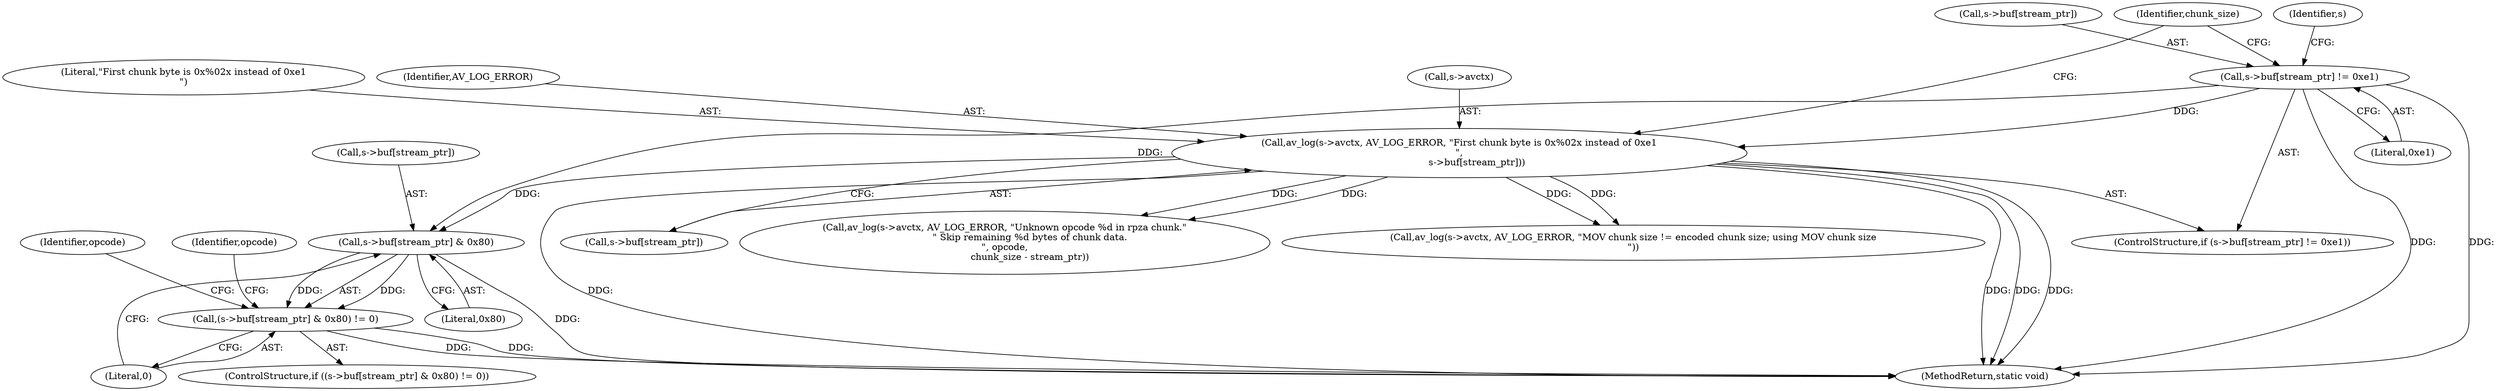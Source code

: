 digraph "0_FFmpeg_3819db745da2ac7fb3faacb116788c32f4753f34@pointer" {
"1000305" [label="(Call,s->buf[stream_ptr] & 0x80)"];
"1000191" [label="(Call,s->buf[stream_ptr] != 0xe1)"];
"1000198" [label="(Call,av_log(s->avctx, AV_LOG_ERROR, \"First chunk byte is 0x%02x instead of 0xe1\n\",\n            s->buf[stream_ptr]))"];
"1000304" [label="(Call,(s->buf[stream_ptr] & 0x80) != 0)"];
"1000312" [label="(Literal,0)"];
"1000204" [label="(Call,s->buf[stream_ptr])"];
"1000199" [label="(Call,s->avctx)"];
"1000315" [label="(Identifier,opcode)"];
"1000303" [label="(ControlStructure,if ((s->buf[stream_ptr] & 0x80) != 0))"];
"1000197" [label="(Literal,0xe1)"];
"1000311" [label="(Literal,0x80)"];
"1000191" [label="(Call,s->buf[stream_ptr] != 0xe1)"];
"1000304" [label="(Call,(s->buf[stream_ptr] & 0x80) != 0)"];
"1000190" [label="(ControlStructure,if (s->buf[stream_ptr] != 0xe1))"];
"1000322" [label="(Identifier,opcode)"];
"1000306" [label="(Call,s->buf[stream_ptr])"];
"1000200" [label="(Identifier,s)"];
"1000198" [label="(Call,av_log(s->avctx, AV_LOG_ERROR, \"First chunk byte is 0x%02x instead of 0xe1\n\",\n            s->buf[stream_ptr]))"];
"1000192" [label="(Call,s->buf[stream_ptr])"];
"1000698" [label="(Call,av_log(s->avctx, AV_LOG_ERROR, \"Unknown opcode %d in rpza chunk.\"\n                 \" Skip remaining %d bytes of chunk data.\n\", opcode,\n                 chunk_size - stream_ptr))"];
"1000210" [label="(Identifier,chunk_size)"];
"1000203" [label="(Literal,\"First chunk byte is 0x%02x instead of 0xe1\n\")"];
"1000202" [label="(Identifier,AV_LOG_ERROR)"];
"1000709" [label="(MethodReturn,static void)"];
"1000229" [label="(Call,av_log(s->avctx, AV_LOG_ERROR, \"MOV chunk size != encoded chunk size; using MOV chunk size\n\"))"];
"1000305" [label="(Call,s->buf[stream_ptr] & 0x80)"];
"1000305" -> "1000304"  [label="AST: "];
"1000305" -> "1000311"  [label="CFG: "];
"1000306" -> "1000305"  [label="AST: "];
"1000311" -> "1000305"  [label="AST: "];
"1000312" -> "1000305"  [label="CFG: "];
"1000305" -> "1000709"  [label="DDG: "];
"1000305" -> "1000304"  [label="DDG: "];
"1000305" -> "1000304"  [label="DDG: "];
"1000191" -> "1000305"  [label="DDG: "];
"1000198" -> "1000305"  [label="DDG: "];
"1000191" -> "1000190"  [label="AST: "];
"1000191" -> "1000197"  [label="CFG: "];
"1000192" -> "1000191"  [label="AST: "];
"1000197" -> "1000191"  [label="AST: "];
"1000200" -> "1000191"  [label="CFG: "];
"1000210" -> "1000191"  [label="CFG: "];
"1000191" -> "1000709"  [label="DDG: "];
"1000191" -> "1000709"  [label="DDG: "];
"1000191" -> "1000198"  [label="DDG: "];
"1000198" -> "1000190"  [label="AST: "];
"1000198" -> "1000204"  [label="CFG: "];
"1000199" -> "1000198"  [label="AST: "];
"1000202" -> "1000198"  [label="AST: "];
"1000203" -> "1000198"  [label="AST: "];
"1000204" -> "1000198"  [label="AST: "];
"1000210" -> "1000198"  [label="CFG: "];
"1000198" -> "1000709"  [label="DDG: "];
"1000198" -> "1000709"  [label="DDG: "];
"1000198" -> "1000709"  [label="DDG: "];
"1000198" -> "1000709"  [label="DDG: "];
"1000198" -> "1000229"  [label="DDG: "];
"1000198" -> "1000229"  [label="DDG: "];
"1000198" -> "1000698"  [label="DDG: "];
"1000198" -> "1000698"  [label="DDG: "];
"1000304" -> "1000303"  [label="AST: "];
"1000304" -> "1000312"  [label="CFG: "];
"1000312" -> "1000304"  [label="AST: "];
"1000315" -> "1000304"  [label="CFG: "];
"1000322" -> "1000304"  [label="CFG: "];
"1000304" -> "1000709"  [label="DDG: "];
"1000304" -> "1000709"  [label="DDG: "];
}
